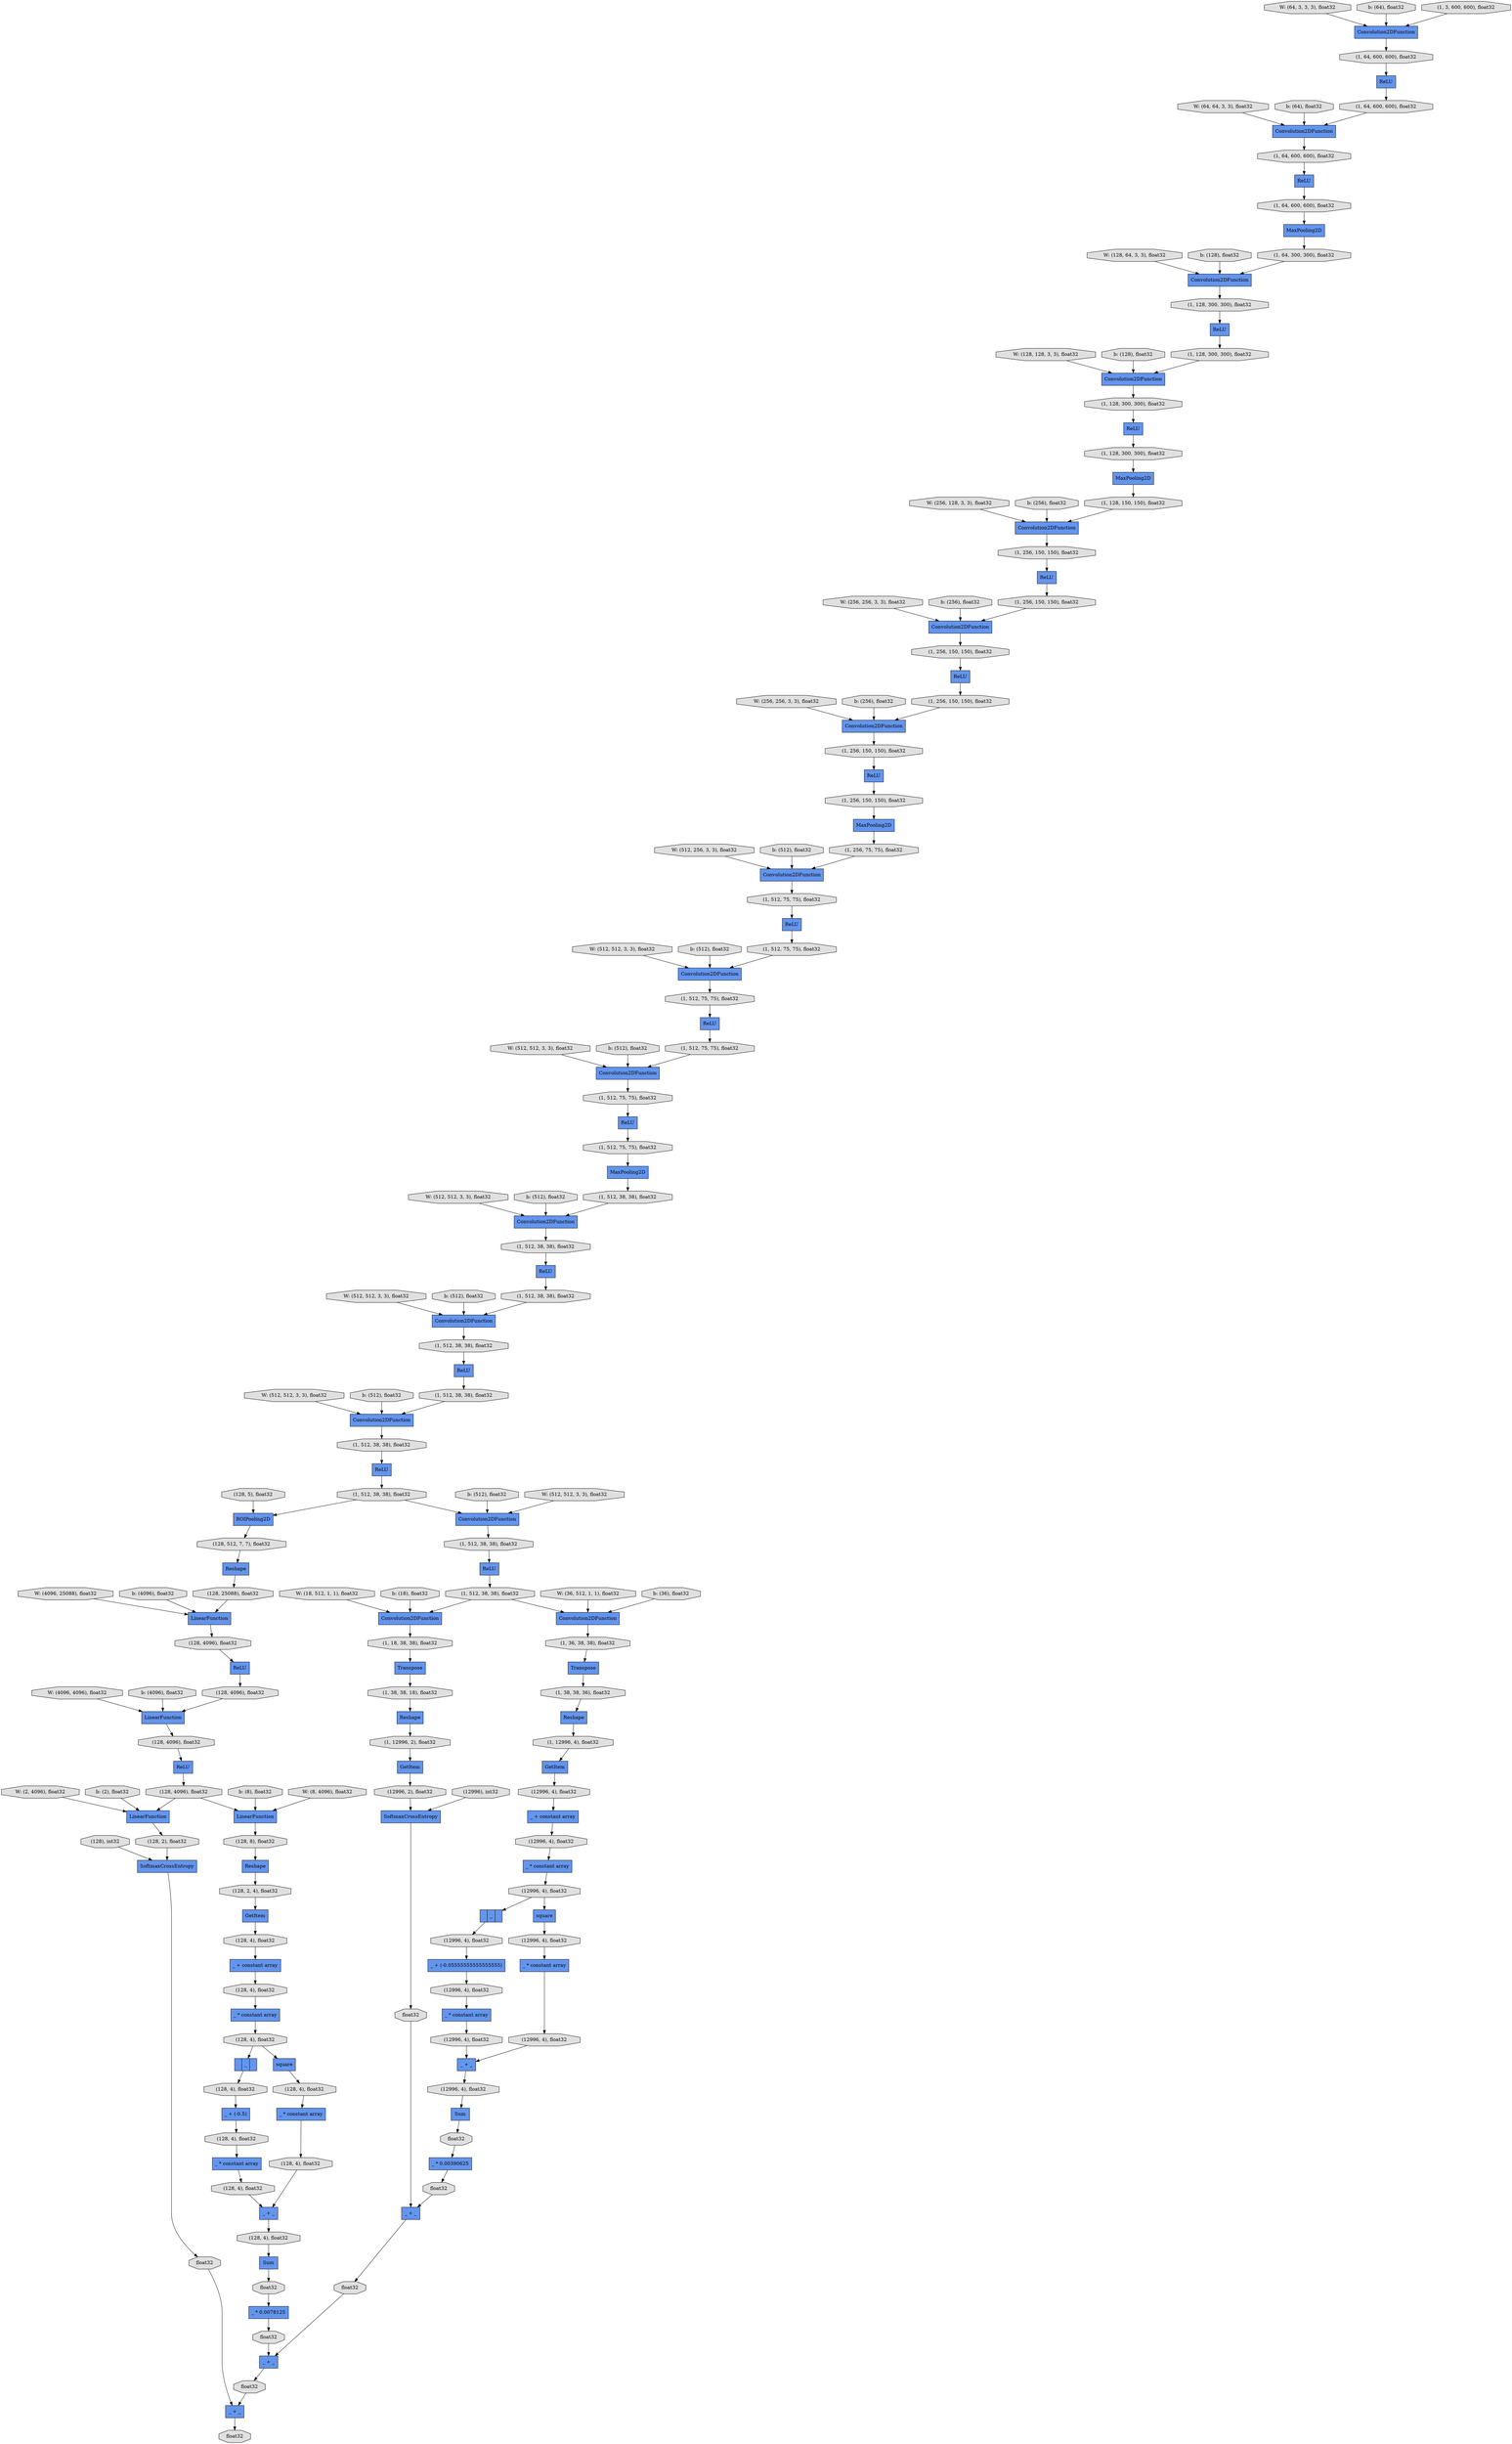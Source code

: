 digraph graphname{rankdir=TB;139650953142344 [fillcolor="#E0E0E0",shape="octagon",label="(1, 128, 300, 300), float32",style="filled"];139650953257088 [fillcolor="#E0E0E0",shape="octagon",label="float32",style="filled"];139650953142400 [fillcolor="#E0E0E0",shape="octagon",label="(1, 128, 150, 150), float32",style="filled"];139650953617592 [fillcolor="#E0E0E0",shape="octagon",label="W: (512, 512, 3, 3), float32",style="filled"];139650953142456 [fillcolor="#6495ED",shape="record",label="ReLU",style="filled"];139650953257200 [fillcolor="#E0E0E0",shape="octagon",label="float32",style="filled"];139650953142512 [fillcolor="#E0E0E0",shape="octagon",label="(1, 256, 150, 150), float32",style="filled"];139650953142568 [fillcolor="#6495ED",shape="record",label="ReLU",style="filled"];139650953142624 [fillcolor="#6495ED",shape="record",label="Convolution2DFunction",style="filled"];139650953617816 [fillcolor="#E0E0E0",shape="octagon",label="b: (512), float32",style="filled"];139650953142680 [fillcolor="#E0E0E0",shape="octagon",label="(1, 256, 150, 150), float32",style="filled"];139650953142736 [fillcolor="#E0E0E0",shape="octagon",label="(1, 256, 150, 150), float32",style="filled"];139650953142792 [fillcolor="#6495ED",shape="record",label="ReLU",style="filled"];139650953142848 [fillcolor="#6495ED",shape="record",label="MaxPooling2D",style="filled"];139650953142904 [fillcolor="#E0E0E0",shape="octagon",label="(1, 256, 150, 150), float32",style="filled"];139650953618096 [fillcolor="#E0E0E0",shape="octagon",label="W: (512, 512, 3, 3), float32",style="filled"];139650953142960 [fillcolor="#E0E0E0",shape="octagon",label="(1, 256, 150, 150), float32",style="filled"];139650953143016 [fillcolor="#6495ED",shape="record",label="Convolution2DFunction",style="filled"];139650953143072 [fillcolor="#6495ED",shape="record",label="Convolution2DFunction",style="filled"];139650953143128 [fillcolor="#E0E0E0",shape="octagon",label="(1, 256, 150, 150), float32",style="filled"];139650953618320 [fillcolor="#E0E0E0",shape="octagon",label="b: (512), float32",style="filled"];139650953143184 [fillcolor="#E0E0E0",shape="octagon",label="(1, 256, 75, 75), float32",style="filled"];139650953143240 [fillcolor="#6495ED",shape="record",label="ReLU",style="filled"];139650953143296 [fillcolor="#E0E0E0",shape="octagon",label="(1, 512, 75, 75), float32",style="filled"];139650953143352 [fillcolor="#6495ED",shape="record",label="ReLU",style="filled"];139650953143408 [fillcolor="#6495ED",shape="record",label="Convolution2DFunction",style="filled"];139650953618600 [fillcolor="#E0E0E0",shape="octagon",label="W: (512, 512, 3, 3), float32",style="filled"];139650953143464 [fillcolor="#E0E0E0",shape="octagon",label="(1, 512, 75, 75), float32",style="filled"];139650953143520 [fillcolor="#E0E0E0",shape="octagon",label="(1, 512, 75, 75), float32",style="filled"];139650953143576 [fillcolor="#6495ED",shape="record",label="ReLU",style="filled"];139650953143632 [fillcolor="#6495ED",shape="record",label="MaxPooling2D",style="filled"];139650953618824 [fillcolor="#E0E0E0",shape="octagon",label="b: (512), float32",style="filled"];139650953143688 [fillcolor="#E0E0E0",shape="octagon",label="(1, 512, 75, 75), float32",style="filled"];139650953143744 [fillcolor="#E0E0E0",shape="octagon",label="(1, 512, 75, 75), float32",style="filled"];139650953183128 [fillcolor="#6495ED",shape="record",label="Convolution2DFunction",style="filled"];139650953143800 [fillcolor="#6495ED",shape="record",label="Convolution2DFunction",style="filled"];139650953143856 [fillcolor="#6495ED",shape="record",label="Convolution2DFunction",style="filled"];139650953143912 [fillcolor="#E0E0E0",shape="octagon",label="(1, 512, 75, 75), float32",style="filled"];139650953619104 [fillcolor="#E0E0E0",shape="octagon",label="W: (512, 512, 3, 3), float32",style="filled"];139650953143968 [fillcolor="#E0E0E0",shape="octagon",label="(1, 512, 38, 38), float32",style="filled"];139650953144024 [fillcolor="#6495ED",shape="record",label="ReLU",style="filled"];139650953619216 [fillcolor="#E0E0E0",shape="octagon",label="W: (36, 512, 1, 1), float32",style="filled"];139650953144080 [fillcolor="#E0E0E0",shape="octagon",label="(1, 512, 38, 38), float32",style="filled"];139650953144136 [fillcolor="#6495ED",shape="record",label="ReLU",style="filled"];139650953144192 [fillcolor="#6495ED",shape="record",label="Convolution2DFunction",style="filled"];139650953619328 [fillcolor="#E0E0E0",shape="octagon",label="b: (512), float32",style="filled"];139650953144248 [fillcolor="#E0E0E0",shape="octagon",label="(1, 512, 38, 38), float32",style="filled"];139650953144304 [fillcolor="#E0E0E0",shape="octagon",label="(1, 512, 38, 38), float32",style="filled"];139650953144360 [fillcolor="#6495ED",shape="record",label="Convolution2DFunction",style="filled"];139650953144416 [fillcolor="#6495ED",shape="record",label="ReLU",style="filled"];139650953619608 [fillcolor="#E0E0E0",shape="octagon",label="b: (512), float32",style="filled"];139650953144472 [fillcolor="#E0E0E0",shape="octagon",label="(1, 512, 38, 38), float32",style="filled"];139650953144528 [fillcolor="#E0E0E0",shape="octagon",label="(1, 512, 38, 38), float32",style="filled"];139650953144584 [fillcolor="#E0E0E0",shape="octagon",label="(1, 512, 38, 38), float32",style="filled"];139650953619832 [fillcolor="#E0E0E0",shape="octagon",label="b: (18), float32",style="filled"];139650953144696 [fillcolor="#E0E0E0",shape="octagon",label="(1, 512, 38, 38), float32",style="filled"];139650953144752 [fillcolor="#6495ED",shape="record",label="Transpose",style="filled"];139650953144808 [fillcolor="#6495ED",shape="record",label="LinearFunction",style="filled"];139650953619944 [fillcolor="#E0E0E0",shape="octagon",label="W: (18, 512, 1, 1), float32",style="filled"];139650953144864 [fillcolor="#E0E0E0",shape="octagon",label="(1, 512, 38, 38), float32",style="filled"];139650953144920 [fillcolor="#6495ED",shape="record",label="Convolution2DFunction",style="filled"];139650953144976 [fillcolor="#E0E0E0",shape="octagon",label="(1, 36, 38, 38), float32",style="filled"];139650953145032 [fillcolor="#6495ED",shape="record",label="Reshape",style="filled"];139650953145088 [fillcolor="#6495ED",shape="record",label="Transpose",style="filled"];139650953145144 [fillcolor="#E0E0E0",shape="octagon",label="(1, 38, 38, 36), float32",style="filled"];139650953145200 [fillcolor="#E0E0E0",shape="octagon",label="(12996, 4), float32",style="filled"];139650953145312 [fillcolor="#E0E0E0",shape="octagon",label="(1, 12996, 4), float32",style="filled"];139650953145368 [fillcolor="#E0E0E0",shape="octagon",label="(1, 18, 38, 38), float32",style="filled"];139650953145424 [fillcolor="#6495ED",shape="record",label="ROIPooling2D",style="filled"];139650953620560 [fillcolor="#E0E0E0",shape="octagon",label="W: (512, 512, 3, 3), float32",style="filled"];139650953145480 [fillcolor="#6495ED",shape="record",label="Reshape",style="filled"];139650953145536 [fillcolor="#E0E0E0",shape="octagon",label="(1, 38, 38, 18), float32",style="filled"];139650953145704 [fillcolor="#E0E0E0",shape="octagon",label="(128, 5), float32",style="filled"];139650953145760 [fillcolor="#6495ED",shape="record",label="Reshape",style="filled"];139650953145816 [fillcolor="#E0E0E0",shape="octagon",label="(12996, 2), float32",style="filled"];139650953620952 [fillcolor="#E0E0E0",shape="octagon",label="b: (36), float32",style="filled"];139650953145872 [fillcolor="#6495ED",shape="record",label="GetItem",style="filled"];139650953145928 [fillcolor="#6495ED",shape="record",label="GetItem",style="filled"];139650953146040 [fillcolor="#E0E0E0",shape="octagon",label="(1, 12996, 2), float32",style="filled"];139650953612984 [fillcolor="#E0E0E0",shape="octagon",label="W: (64, 3, 3, 3), float32",style="filled"];139650953146096 [fillcolor="#6495ED",shape="record",label="_ + constant array",style="filled"];139650953621232 [fillcolor="#E0E0E0",shape="octagon",label="W: (4096, 25088), float32",style="filled"];139650953146152 [fillcolor="#E0E0E0",shape="octagon",label="(128, 512, 7, 7), float32",style="filled"];139650953146208 [fillcolor="#6495ED",shape="record",label="ReLU",style="filled"];139650953146264 [fillcolor="#E0E0E0",shape="octagon",label="(128, 25088), float32",style="filled"];139650953613208 [fillcolor="#E0E0E0",shape="octagon",label="b: (64), float32",style="filled"];139650953146320 [fillcolor="#6495ED",shape="record",label="LinearFunction",style="filled"];139650953236552 [fillcolor="#6495ED",shape="record",label="ReLU",style="filled"];139650953236608 [fillcolor="#E0E0E0",shape="octagon",label="(128, 4096), float32",style="filled"];139650953113728 [fillcolor="#E0E0E0",shape="octagon",label="b: (4096), float32",style="filled"];139650953236664 [fillcolor="#6495ED",shape="record",label="|_|",style="filled"];139650953236720 [fillcolor="#E0E0E0",shape="octagon",label="(128, 4096), float32",style="filled"];139650953580784 [fillcolor="#E0E0E0",shape="octagon",label="W: (64, 64, 3, 3), float32",style="filled"];139650953236776 [fillcolor="#6495ED",shape="record",label="LinearFunction",style="filled"];139650953236832 [fillcolor="#E0E0E0",shape="octagon",label="(128, 4096), float32",style="filled"];139650953113952 [fillcolor="#E0E0E0",shape="octagon",label="W: (4096, 4096), float32",style="filled"];139650953236888 [fillcolor="#6495ED",shape="record",label="LinearFunction",style="filled"];139650953236944 [fillcolor="#6495ED",shape="record",label="_ * constant array",style="filled"];139650953581008 [fillcolor="#E0E0E0",shape="octagon",label="b: (64), float32",style="filled"];139650953237000 [fillcolor="#E0E0E0",shape="octagon",label="(128, 4096), float32",style="filled"];139650953237056 [fillcolor="#6495ED",shape="record",label="GetItem",style="filled"];139650953237112 [fillcolor="#E0E0E0",shape="octagon",label="(128, 8), float32",style="filled"];139650953237168 [fillcolor="#E0E0E0",shape="octagon",label="(12996, 4), float32",style="filled"];139650953114288 [fillcolor="#E0E0E0",shape="octagon",label="b: (4096), float32",style="filled"];139650953581232 [fillcolor="#E0E0E0",shape="octagon",label="W: (128, 64, 3, 3), float32",style="filled"];139650953237280 [fillcolor="#E0E0E0",shape="octagon",label="(128, 2), float32",style="filled"];139650953237336 [fillcolor="#6495ED",shape="record",label="square",style="filled"];139650953114512 [fillcolor="#E0E0E0",shape="octagon",label="W: (8, 4096), float32",style="filled"];139650953581456 [fillcolor="#E0E0E0",shape="octagon",label="b: (128), float32",style="filled"];139650953237448 [fillcolor="#E0E0E0",shape="octagon",label="(12996, 4), float32",style="filled"];139650953237504 [fillcolor="#6495ED",shape="record",label="SoftmaxCrossEntropy",style="filled"];139650953237560 [fillcolor="#E0E0E0",shape="octagon",label="(12996, 4), float32",style="filled"];139650953237616 [fillcolor="#6495ED",shape="record",label="_ * constant array",style="filled"];139650953237672 [fillcolor="#6495ED",shape="record",label="_ + (-0.05555555555555555)",style="filled"];139650953581736 [fillcolor="#E0E0E0",shape="octagon",label="W: (128, 128, 3, 3), float32",style="filled"];139650953237728 [fillcolor="#E0E0E0",shape="octagon",label="(12996, 4), float32",style="filled"];139650953114848 [fillcolor="#E0E0E0",shape="octagon",label="b: (8), float32",style="filled"];139650953237784 [fillcolor="#6495ED",shape="record",label="_ * constant array",style="filled"];139650953237840 [fillcolor="#E0E0E0",shape="octagon",label="float32",style="filled"];139650953237896 [fillcolor="#E0E0E0",shape="octagon",label="(12996, 4), float32",style="filled"];139650953581960 [fillcolor="#E0E0E0",shape="octagon",label="b: (128), float32",style="filled"];139650953237952 [fillcolor="#6495ED",shape="record",label="_ + _",style="filled"];139650953115072 [fillcolor="#E0E0E0",shape="octagon",label="W: (2, 4096), float32",style="filled"];139650953238008 [fillcolor="#E0E0E0",shape="octagon",label="(12996, 4), float32",style="filled"];139650953238120 [fillcolor="#6495ED",shape="record",label="Sum",style="filled"];139650953238176 [fillcolor="#E0E0E0",shape="octagon",label="(12996, 4), float32",style="filled"];139650953582240 [fillcolor="#E0E0E0",shape="octagon",label="W: (256, 128, 3, 3), float32",style="filled"];139650953238232 [fillcolor="#6495ED",shape="record",label="_ * 0.00390625",style="filled"];139650953238288 [fillcolor="#E0E0E0",shape="octagon",label="(12996, 4), float32",style="filled"];139650953115408 [fillcolor="#E0E0E0",shape="octagon",label="b: (2), float32",style="filled"];139650953238344 [fillcolor="#E0E0E0",shape="octagon",label="float32",style="filled"];139650953238400 [fillcolor="#6495ED",shape="record",label="_ + constant array",style="filled"];139650953582464 [fillcolor="#E0E0E0",shape="octagon",label="b: (256), float32",style="filled"];139650953238456 [fillcolor="#6495ED",shape="record",label="Reshape",style="filled"];139650953238512 [fillcolor="#E0E0E0",shape="octagon",label="(12996), int32",style="filled"];139650953238624 [fillcolor="#E0E0E0",shape="octagon",label="float32",style="filled"];139650953181336 [fillcolor="#6495ED",shape="record",label="Convolution2DFunction",style="filled"];139650953582744 [fillcolor="#E0E0E0",shape="octagon",label="W: (256, 256, 3, 3), float32",style="filled"];139650953238736 [fillcolor="#E0E0E0",shape="octagon",label="(128, 2, 4), float32",style="filled"];139650953181392 [fillcolor="#6495ED",shape="record",label="ReLU",style="filled"];139650953238848 [fillcolor="#E0E0E0",shape="octagon",label="(128, 4), float32",style="filled"];139650953181504 [fillcolor="#6495ED",shape="record",label="ReLU",style="filled"];139650953238904 [fillcolor="#6495ED",shape="record",label="_ * constant array",style="filled"];139650953582968 [fillcolor="#E0E0E0",shape="octagon",label="b: (256), float32",style="filled"];139650953238960 [fillcolor="#6495ED",shape="record",label="|_|",style="filled"];139650953239016 [fillcolor="#E0E0E0",shape="octagon",label="(128, 4), float32",style="filled"];139650953181672 [fillcolor="#E0E0E0",shape="octagon",label="(1, 64, 600, 600), float32",style="filled"];139650953239072 [fillcolor="#6495ED",shape="record",label="square",style="filled"];139650953181784 [fillcolor="#6495ED",shape="record",label="MaxPooling2D",style="filled"];139650953239184 [fillcolor="#E0E0E0",shape="octagon",label="(128, 4), float32",style="filled"];139650953583248 [fillcolor="#E0E0E0",shape="octagon",label="W: (256, 256, 3, 3), float32",style="filled"];139650953181840 [fillcolor="#6495ED",shape="record",label="Convolution2DFunction",style="filled"];139650953239240 [fillcolor="#6495ED",shape="record",label="SoftmaxCrossEntropy",style="filled"];139650953181896 [fillcolor="#6495ED",shape="record",label="ReLU",style="filled"];139650953239296 [fillcolor="#E0E0E0",shape="octagon",label="(128, 4), float32",style="filled"];139650953181952 [fillcolor="#E0E0E0",shape="octagon",label="(1, 3, 600, 600), float32",style="filled"];139650953239352 [fillcolor="#6495ED",shape="record",label="_ * constant array",style="filled"];139650953239408 [fillcolor="#6495ED",shape="record",label="_ + (-0.5)",style="filled"];139650953583472 [fillcolor="#E0E0E0",shape="octagon",label="b: (256), float32",style="filled"];139650953239464 [fillcolor="#E0E0E0",shape="octagon",label="(128, 4), float32",style="filled"];139650953239520 [fillcolor="#6495ED",shape="record",label="_ * constant array",style="filled"];139650953239576 [fillcolor="#E0E0E0",shape="octagon",label="float32",style="filled"];139650953182232 [fillcolor="#6495ED",shape="record",label="Convolution2DFunction",style="filled"];139650953239632 [fillcolor="#E0E0E0",shape="octagon",label="(128, 4), float32",style="filled"];139650953182288 [fillcolor="#E0E0E0",shape="octagon",label="(1, 64, 600, 600), float32",style="filled"];139650953239688 [fillcolor="#6495ED",shape="record",label="_ + _",style="filled"];139650953583752 [fillcolor="#E0E0E0",shape="octagon",label="W: (512, 256, 3, 3), float32",style="filled"];139650953239744 [fillcolor="#E0E0E0",shape="octagon",label="(128, 4), float32",style="filled"];139650953239856 [fillcolor="#6495ED",shape="record",label="Sum",style="filled"];139650953182512 [fillcolor="#E0E0E0",shape="octagon",label="(1, 64, 600, 600), float32",style="filled"];139650953239912 [fillcolor="#E0E0E0",shape="octagon",label="(128, 4), float32",style="filled"];139650953583976 [fillcolor="#E0E0E0",shape="octagon",label="b: (512), float32",style="filled"];139650953182568 [fillcolor="#6495ED",shape="record",label="Convolution2DFunction",style="filled"];139650953239968 [fillcolor="#6495ED",shape="record",label="_ * 0.0078125",style="filled"];139650953182624 [fillcolor="#6495ED",shape="record",label="Convolution2DFunction",style="filled"];139650953240024 [fillcolor="#E0E0E0",shape="octagon",label="(128, 4), float32",style="filled"];139650953182680 [fillcolor="#E0E0E0",shape="octagon",label="(1, 64, 600, 600), float32",style="filled"];139650953240080 [fillcolor="#E0E0E0",shape="octagon",label="float32",style="filled"];139650953182736 [fillcolor="#E0E0E0",shape="octagon",label="(1, 64, 300, 300), float32",style="filled"];139650953240136 [fillcolor="#6495ED",shape="record",label="_ + _",style="filled"];139650953182792 [fillcolor="#6495ED",shape="record",label="ReLU",style="filled"];139650953240192 [fillcolor="#6495ED",shape="record",label="_ + _",style="filled"];139650953584256 [fillcolor="#E0E0E0",shape="octagon",label="W: (512, 512, 3, 3), float32",style="filled"];139650953182848 [fillcolor="#E0E0E0",shape="octagon",label="(1, 128, 300, 300), float32",style="filled"];139650953240248 [fillcolor="#E0E0E0",shape="octagon",label="(128), int32",style="filled"];139650953182904 [fillcolor="#6495ED",shape="record",label="ReLU",style="filled"];139650953182960 [fillcolor="#6495ED",shape="record",label="MaxPooling2D",style="filled"];139650953240360 [fillcolor="#E0E0E0",shape="octagon",label="float32",style="filled"];139650953183016 [fillcolor="#E0E0E0",shape="octagon",label="(1, 128, 300, 300), float32",style="filled"];139650953240416 [fillcolor="#6495ED",shape="record",label="_ + _",style="filled"];139650953584480 [fillcolor="#E0E0E0",shape="octagon",label="b: (512), float32",style="filled"];139650953183072 [fillcolor="#E0E0E0",shape="octagon",label="(1, 128, 300, 300), float32",style="filled"];139650953240472 [fillcolor="#E0E0E0",shape="octagon",label="float32",style="filled"];139650953183184 [fillcolor="#6495ED",shape="record",label="Convolution2DFunction",style="filled"];139650953237448 -> 139650953236664;139650953144360 -> 139650953144976;139650953143184 -> 139650953143072;139650953182568 -> 139650953183072;139650953617816 -> 139650953143408;139650953619216 -> 139650953144360;139650953182848 -> 139650953181504;139650953182624 -> 139650953182848;139650953620952 -> 139650953144360;139650953143632 -> 139650953143968;139650953143352 -> 139650953143912;139650953143016 -> 139650953143520;139650953582968 -> 139650953183128;139650953582464 -> 139650953183184;139650953237560 -> 139650953237672;139650953583472 -> 139650953142624;139650953239016 -> 139650953238904;139650953236664 -> 139650953237560;139650953146040 -> 139650953145872;139650953145872 -> 139650953145816;139650953146152 -> 139650953145480;139650953238008 -> 139650953237784;139650953142736 -> 139650953142456;139650953183072 -> 139650953182792;139650953143464 -> 139650953143016;139650953143800 -> 139650953144304;139650953239072 -> 139650953239464;139650953143072 -> 139650953143296;139650953143296 -> 139650953142792;139650953238288 -> 139650953238120;139650953237280 -> 139650953239240;139650953237000 -> 139650953236888;139650953114512 -> 139650953236776;139650953114848 -> 139650953236776;139650953145704 -> 139650953145424;139650953239520 -> 139650953239912;139650953144696 -> 139650953181336;139650953145144 -> 139650953145032;139650953239912 -> 139650953239688;139650953142792 -> 139650953143464;139650953238176 -> 139650953237952;139650953236552 -> 139650953237000;139650953238624 -> 139650953240192;139650953240024 -> 139650953239856;139650953621232 -> 139650953144808;139650953237168 -> 139650953236944;139650953619328 -> 139650953144192;139650953142848 -> 139650953143184;139650953181840 -> 139650953181672;139650953581960 -> 139650953182568;139650953144528 -> 139650953144136;139650953239856 -> 139650953240080;139650953182680 -> 139650953181784;139650953617592 -> 139650953143408;139650953239576 -> 139650953240136;139650953114288 -> 139650953146320;139650953237448 -> 139650953237336;139650953238120 -> 139650953238344;139650953238456 -> 139650953238736;139650953581232 -> 139650953182624;139650953239688 -> 139650953240024;139650953143576 -> 139650953144248;139650953239464 -> 139650953239352;139650953143240 -> 139650953143688;139650953240192 -> 139650953240472;139650953238344 -> 139650953238232;139650953237672 -> 139650953238008;139650953620560 -> 139650953181336;139650953618600 -> 139650953143800;139650953181952 -> 139650953181840;139650953257088 -> 139650953240416;139650953237112 -> 139650953238456;139650953236608 -> 139650953146208;139650953237840 -> 139650953240192;139650953143744 -> 139650953143352;139650953143128 -> 139650953142848;139650953144304 -> 139650953144024;139650953583752 -> 139650953143072;139650953144024 -> 139650953144472;139650953144864 -> 139650953144920;139650953143856 -> 139650953144080;139650953618320 -> 139650953143856;139650953142960 -> 139650953142568;139650953182904 -> 139650953142680;139650953143688 -> 139650953143408;139650953240136 -> 139650953257088;139650953237728 -> 139650953237616;139650953145032 -> 139650953145312;139650953239408 -> 139650953239744;139650953144248 -> 139650953143800;139650953142624 -> 139650953142960;139650953582240 -> 139650953183184;139650953144584 -> 139650953144416;139650953142456 -> 139650953142904;139650953146264 -> 139650953144808;139650953142344 -> 139650953182960;139650953145816 -> 139650953237504;139650953238904 -> 139650953239184;139650953238960 -> 139650953239296;139650953239240 -> 139650953240360;139650953146320 -> 139650953236832;139650953581456 -> 139650953182624;139650953142400 -> 139650953183184;139650953145312 -> 139650953145928;139650953181504 -> 139650953183016;139650953181784 -> 139650953182736;139650953144080 -> 139650953143576;139650953239632 -> 139650953239688;139650953183128 -> 139650953142736;139650953144696 -> 139650953145424;139650953240080 -> 139650953239968;139650953237784 -> 139650953238176;139650953238736 -> 139650953237056;139650953182736 -> 139650953182624;139650953583248 -> 139650953142624;139650953237504 -> 139650953238624;139650953143408 -> 139650953143744;139650953142568 -> 139650953143128;139650953240360 -> 139650953240416;139650953238848 -> 139650953238400;139650953145368 -> 139650953145088;139650953236832 -> 139650953236552;139650953113728 -> 139650953144808;139650953181336 -> 139650953144584;139650953619104 -> 139650953144192;139650953239744 -> 139650953239520;139650953142512 -> 139650953182904;139650953238512 -> 139650953237504;139650953237336 -> 139650953237728;139650953143520 -> 139650953143240;139650953239968 -> 139650953239576;139650953239184 -> 139650953239072;139650953145536 -> 139650953145760;139650953619608 -> 139650953181336;139650953142680 -> 139650953183128;139650953584480 -> 139650953143016;139650953181896 -> 139650953182288;139650953236720 -> 139650953146320;139650953145760 -> 139650953146040;139650953115408 -> 139650953236888;139650953144416 -> 139650953144864;139650953144192 -> 139650953144528;139650953182960 -> 139650953142400;139650953144920 -> 139650953145368;139650953142904 -> 139650953142624;139650953237056 -> 139650953238848;139650953582744 -> 139650953183128;139650953239184 -> 139650953238960;139650953144976 -> 139650953144752;139650953619832 -> 139650953144920;139650953182792 -> 139650953142344;139650953145424 -> 139650953146152;139650953144808 -> 139650953236608;139650953239296 -> 139650953239408;139650953612984 -> 139650953181840;139650953619944 -> 139650953144920;139650953182512 -> 139650953181392;139650953182288 -> 139650953182232;139650953144472 -> 139650953144192;139650953240248 -> 139650953239240;139650953143968 -> 139650953143856;139650953618824 -> 139650953143800;139650953183016 -> 139650953182568;139650953236888 -> 139650953237280;139650953240416 -> 139650953257200;139650953144752 -> 139650953145144;139650953237616 -> 139650953237896;139650953146208 -> 139650953236720;139650953618096 -> 139650953143856;139650953146096 -> 139650953237168;139650953145928 -> 139650953145200;139650953143912 -> 139650953143632;139650953581008 -> 139650953182232;139650953113952 -> 139650953146320;139650953183184 -> 139650953142512;139650953115072 -> 139650953236888;139650953238232 -> 139650953237840;139650953581736 -> 139650953182568;139650953145088 -> 139650953145536;139650953144136 -> 139650953144696;139650953237952 -> 139650953238288;139650953237896 -> 139650953237952;139650953239352 -> 139650953239632;139650953236776 -> 139650953237112;139650953580784 -> 139650953182232;139650953583976 -> 139650953143072;139650953182232 -> 139650953182512;139650953144864 -> 139650953144360;139650953145480 -> 139650953146264;139650953238400 -> 139650953239016;139650953236944 -> 139650953237448;139650953584256 -> 139650953143016;139650953181672 -> 139650953181896;139650953240472 -> 139650953240136;139650953237000 -> 139650953236776;139650953145200 -> 139650953146096;139650953181392 -> 139650953182680;139650953613208 -> 139650953181840;}